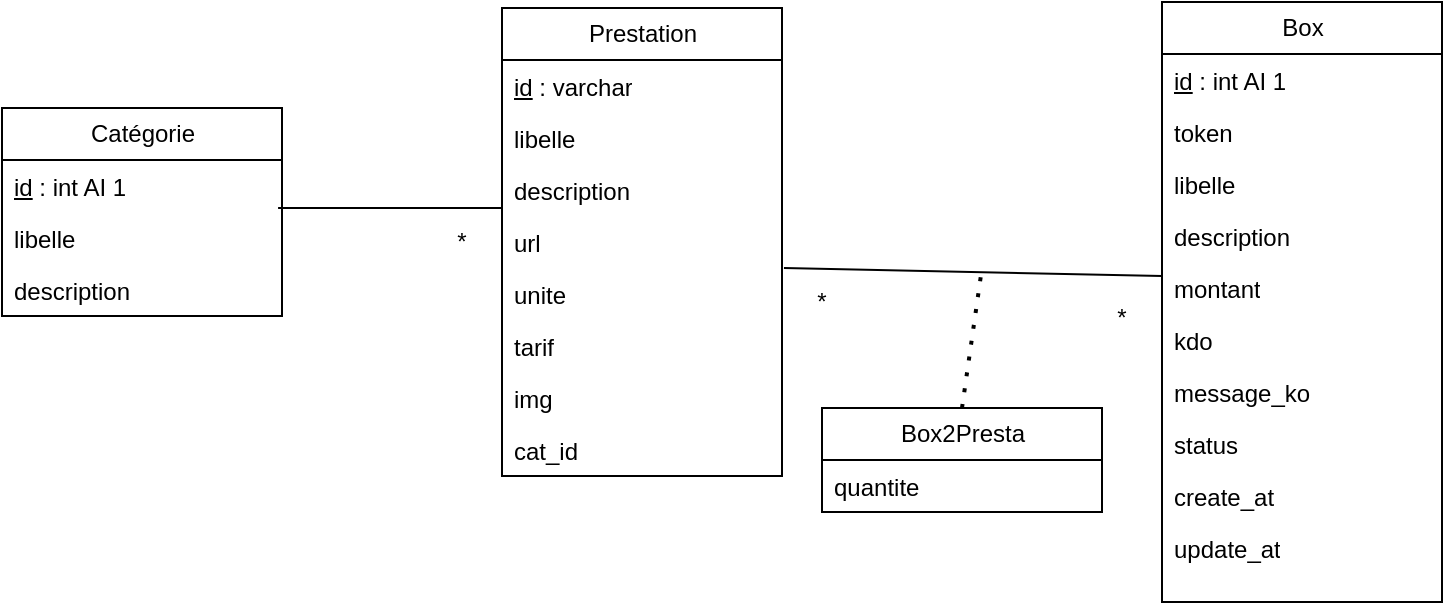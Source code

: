 <mxfile version="21.0.2" type="github">
  <diagram name="Page-1" id="uHq7ZMOV1JzBJX27AKLO">
    <mxGraphModel dx="1904" dy="634" grid="1" gridSize="10" guides="1" tooltips="1" connect="1" arrows="1" fold="1" page="1" pageScale="1" pageWidth="850" pageHeight="1100" math="0" shadow="0">
      <root>
        <mxCell id="0" />
        <mxCell id="1" parent="0" />
        <mxCell id="3xVbttgv4oxEVpU0UjcL-1" value="&lt;div&gt;Box2Presta&lt;/div&gt;" style="swimlane;fontStyle=0;childLayout=stackLayout;horizontal=1;startSize=26;fillColor=none;horizontalStack=0;resizeParent=1;resizeParentMax=0;resizeLast=0;collapsible=1;marginBottom=0;html=1;" vertex="1" parent="1">
          <mxGeometry x="310" y="290" width="140" height="52" as="geometry" />
        </mxCell>
        <mxCell id="3xVbttgv4oxEVpU0UjcL-4" value="quantite" style="text;strokeColor=none;fillColor=none;align=left;verticalAlign=top;spacingLeft=4;spacingRight=4;overflow=hidden;rotatable=0;points=[[0,0.5],[1,0.5]];portConstraint=eastwest;whiteSpace=wrap;html=1;" vertex="1" parent="3xVbttgv4oxEVpU0UjcL-1">
          <mxGeometry y="26" width="140" height="26" as="geometry" />
        </mxCell>
        <mxCell id="3xVbttgv4oxEVpU0UjcL-5" value="&lt;div&gt;Box&lt;/div&gt;" style="swimlane;fontStyle=0;childLayout=stackLayout;horizontal=1;startSize=26;fillColor=none;horizontalStack=0;resizeParent=1;resizeParentMax=0;resizeLast=0;collapsible=1;marginBottom=0;html=1;" vertex="1" parent="1">
          <mxGeometry x="480" y="87" width="140" height="300" as="geometry" />
        </mxCell>
        <mxCell id="3xVbttgv4oxEVpU0UjcL-6" value="&lt;u&gt;id&lt;/u&gt; : int AI 1" style="text;strokeColor=none;fillColor=none;align=left;verticalAlign=top;spacingLeft=4;spacingRight=4;overflow=hidden;rotatable=0;points=[[0,0.5],[1,0.5]];portConstraint=eastwest;whiteSpace=wrap;html=1;" vertex="1" parent="3xVbttgv4oxEVpU0UjcL-5">
          <mxGeometry y="26" width="140" height="26" as="geometry" />
        </mxCell>
        <mxCell id="3xVbttgv4oxEVpU0UjcL-7" value="token" style="text;strokeColor=none;fillColor=none;align=left;verticalAlign=top;spacingLeft=4;spacingRight=4;overflow=hidden;rotatable=0;points=[[0,0.5],[1,0.5]];portConstraint=eastwest;whiteSpace=wrap;html=1;" vertex="1" parent="3xVbttgv4oxEVpU0UjcL-5">
          <mxGeometry y="52" width="140" height="26" as="geometry" />
        </mxCell>
        <mxCell id="3xVbttgv4oxEVpU0UjcL-14" value="libelle" style="text;strokeColor=none;fillColor=none;align=left;verticalAlign=top;spacingLeft=4;spacingRight=4;overflow=hidden;rotatable=0;points=[[0,0.5],[1,0.5]];portConstraint=eastwest;whiteSpace=wrap;html=1;" vertex="1" parent="3xVbttgv4oxEVpU0UjcL-5">
          <mxGeometry y="78" width="140" height="26" as="geometry" />
        </mxCell>
        <mxCell id="3xVbttgv4oxEVpU0UjcL-16" value="description" style="text;strokeColor=none;fillColor=none;align=left;verticalAlign=top;spacingLeft=4;spacingRight=4;overflow=hidden;rotatable=0;points=[[0,0.5],[1,0.5]];portConstraint=eastwest;whiteSpace=wrap;html=1;" vertex="1" parent="3xVbttgv4oxEVpU0UjcL-5">
          <mxGeometry y="104" width="140" height="26" as="geometry" />
        </mxCell>
        <mxCell id="3xVbttgv4oxEVpU0UjcL-17" value="montant" style="text;strokeColor=none;fillColor=none;align=left;verticalAlign=top;spacingLeft=4;spacingRight=4;overflow=hidden;rotatable=0;points=[[0,0.5],[1,0.5]];portConstraint=eastwest;whiteSpace=wrap;html=1;" vertex="1" parent="3xVbttgv4oxEVpU0UjcL-5">
          <mxGeometry y="130" width="140" height="26" as="geometry" />
        </mxCell>
        <mxCell id="3xVbttgv4oxEVpU0UjcL-18" value="kdo" style="text;strokeColor=none;fillColor=none;align=left;verticalAlign=top;spacingLeft=4;spacingRight=4;overflow=hidden;rotatable=0;points=[[0,0.5],[1,0.5]];portConstraint=eastwest;whiteSpace=wrap;html=1;" vertex="1" parent="3xVbttgv4oxEVpU0UjcL-5">
          <mxGeometry y="156" width="140" height="26" as="geometry" />
        </mxCell>
        <mxCell id="3xVbttgv4oxEVpU0UjcL-19" value="message_ko" style="text;strokeColor=none;fillColor=none;align=left;verticalAlign=top;spacingLeft=4;spacingRight=4;overflow=hidden;rotatable=0;points=[[0,0.5],[1,0.5]];portConstraint=eastwest;whiteSpace=wrap;html=1;" vertex="1" parent="3xVbttgv4oxEVpU0UjcL-5">
          <mxGeometry y="182" width="140" height="26" as="geometry" />
        </mxCell>
        <mxCell id="3xVbttgv4oxEVpU0UjcL-20" value="status" style="text;strokeColor=none;fillColor=none;align=left;verticalAlign=top;spacingLeft=4;spacingRight=4;overflow=hidden;rotatable=0;points=[[0,0.5],[1,0.5]];portConstraint=eastwest;whiteSpace=wrap;html=1;" vertex="1" parent="3xVbttgv4oxEVpU0UjcL-5">
          <mxGeometry y="208" width="140" height="26" as="geometry" />
        </mxCell>
        <mxCell id="3xVbttgv4oxEVpU0UjcL-21" value="create_at" style="text;strokeColor=none;fillColor=none;align=left;verticalAlign=top;spacingLeft=4;spacingRight=4;overflow=hidden;rotatable=0;points=[[0,0.5],[1,0.5]];portConstraint=eastwest;whiteSpace=wrap;html=1;" vertex="1" parent="3xVbttgv4oxEVpU0UjcL-5">
          <mxGeometry y="234" width="140" height="26" as="geometry" />
        </mxCell>
        <mxCell id="3xVbttgv4oxEVpU0UjcL-8" value="update_at" style="text;strokeColor=none;fillColor=none;align=left;verticalAlign=top;spacingLeft=4;spacingRight=4;overflow=hidden;rotatable=0;points=[[0,0.5],[1,0.5]];portConstraint=eastwest;whiteSpace=wrap;html=1;" vertex="1" parent="3xVbttgv4oxEVpU0UjcL-5">
          <mxGeometry y="260" width="140" height="40" as="geometry" />
        </mxCell>
        <mxCell id="3xVbttgv4oxEVpU0UjcL-22" value="Catégorie" style="swimlane;fontStyle=0;childLayout=stackLayout;horizontal=1;startSize=26;fillColor=none;horizontalStack=0;resizeParent=1;resizeParentMax=0;resizeLast=0;collapsible=1;marginBottom=0;html=1;" vertex="1" parent="1">
          <mxGeometry x="-100" y="140" width="140" height="104" as="geometry" />
        </mxCell>
        <mxCell id="3xVbttgv4oxEVpU0UjcL-23" value="&lt;u&gt;id&lt;/u&gt; : int AI 1" style="text;strokeColor=none;fillColor=none;align=left;verticalAlign=top;spacingLeft=4;spacingRight=4;overflow=hidden;rotatable=0;points=[[0,0.5],[1,0.5]];portConstraint=eastwest;whiteSpace=wrap;html=1;" vertex="1" parent="3xVbttgv4oxEVpU0UjcL-22">
          <mxGeometry y="26" width="140" height="26" as="geometry" />
        </mxCell>
        <mxCell id="3xVbttgv4oxEVpU0UjcL-24" value="libelle" style="text;strokeColor=none;fillColor=none;align=left;verticalAlign=top;spacingLeft=4;spacingRight=4;overflow=hidden;rotatable=0;points=[[0,0.5],[1,0.5]];portConstraint=eastwest;whiteSpace=wrap;html=1;" vertex="1" parent="3xVbttgv4oxEVpU0UjcL-22">
          <mxGeometry y="52" width="140" height="26" as="geometry" />
        </mxCell>
        <mxCell id="3xVbttgv4oxEVpU0UjcL-25" value="description" style="text;strokeColor=none;fillColor=none;align=left;verticalAlign=top;spacingLeft=4;spacingRight=4;overflow=hidden;rotatable=0;points=[[0,0.5],[1,0.5]];portConstraint=eastwest;whiteSpace=wrap;html=1;" vertex="1" parent="3xVbttgv4oxEVpU0UjcL-22">
          <mxGeometry y="78" width="140" height="26" as="geometry" />
        </mxCell>
        <mxCell id="3xVbttgv4oxEVpU0UjcL-26" value="Prestation" style="swimlane;fontStyle=0;childLayout=stackLayout;horizontal=1;startSize=26;fillColor=none;horizontalStack=0;resizeParent=1;resizeParentMax=0;resizeLast=0;collapsible=1;marginBottom=0;html=1;" vertex="1" parent="1">
          <mxGeometry x="150" y="90" width="140" height="234" as="geometry" />
        </mxCell>
        <mxCell id="3xVbttgv4oxEVpU0UjcL-27" value="&lt;u&gt;id&lt;/u&gt; : varchar" style="text;strokeColor=none;fillColor=none;align=left;verticalAlign=top;spacingLeft=4;spacingRight=4;overflow=hidden;rotatable=0;points=[[0,0.5],[1,0.5]];portConstraint=eastwest;whiteSpace=wrap;html=1;" vertex="1" parent="3xVbttgv4oxEVpU0UjcL-26">
          <mxGeometry y="26" width="140" height="26" as="geometry" />
        </mxCell>
        <mxCell id="3xVbttgv4oxEVpU0UjcL-28" value="libelle" style="text;strokeColor=none;fillColor=none;align=left;verticalAlign=top;spacingLeft=4;spacingRight=4;overflow=hidden;rotatable=0;points=[[0,0.5],[1,0.5]];portConstraint=eastwest;whiteSpace=wrap;html=1;" vertex="1" parent="3xVbttgv4oxEVpU0UjcL-26">
          <mxGeometry y="52" width="140" height="26" as="geometry" />
        </mxCell>
        <mxCell id="3xVbttgv4oxEVpU0UjcL-29" value="description" style="text;strokeColor=none;fillColor=none;align=left;verticalAlign=top;spacingLeft=4;spacingRight=4;overflow=hidden;rotatable=0;points=[[0,0.5],[1,0.5]];portConstraint=eastwest;whiteSpace=wrap;html=1;" vertex="1" parent="3xVbttgv4oxEVpU0UjcL-26">
          <mxGeometry y="78" width="140" height="26" as="geometry" />
        </mxCell>
        <mxCell id="3xVbttgv4oxEVpU0UjcL-30" value="url" style="text;strokeColor=none;fillColor=none;align=left;verticalAlign=top;spacingLeft=4;spacingRight=4;overflow=hidden;rotatable=0;points=[[0,0.5],[1,0.5]];portConstraint=eastwest;whiteSpace=wrap;html=1;" vertex="1" parent="3xVbttgv4oxEVpU0UjcL-26">
          <mxGeometry y="104" width="140" height="26" as="geometry" />
        </mxCell>
        <mxCell id="3xVbttgv4oxEVpU0UjcL-31" value="unite" style="text;strokeColor=none;fillColor=none;align=left;verticalAlign=top;spacingLeft=4;spacingRight=4;overflow=hidden;rotatable=0;points=[[0,0.5],[1,0.5]];portConstraint=eastwest;whiteSpace=wrap;html=1;" vertex="1" parent="3xVbttgv4oxEVpU0UjcL-26">
          <mxGeometry y="130" width="140" height="26" as="geometry" />
        </mxCell>
        <mxCell id="3xVbttgv4oxEVpU0UjcL-33" value="tarif" style="text;strokeColor=none;fillColor=none;align=left;verticalAlign=top;spacingLeft=4;spacingRight=4;overflow=hidden;rotatable=0;points=[[0,0.5],[1,0.5]];portConstraint=eastwest;whiteSpace=wrap;html=1;" vertex="1" parent="3xVbttgv4oxEVpU0UjcL-26">
          <mxGeometry y="156" width="140" height="26" as="geometry" />
        </mxCell>
        <mxCell id="3xVbttgv4oxEVpU0UjcL-34" value="img" style="text;strokeColor=none;fillColor=none;align=left;verticalAlign=top;spacingLeft=4;spacingRight=4;overflow=hidden;rotatable=0;points=[[0,0.5],[1,0.5]];portConstraint=eastwest;whiteSpace=wrap;html=1;" vertex="1" parent="3xVbttgv4oxEVpU0UjcL-26">
          <mxGeometry y="182" width="140" height="26" as="geometry" />
        </mxCell>
        <mxCell id="3xVbttgv4oxEVpU0UjcL-32" value="cat_id" style="text;strokeColor=none;fillColor=none;align=left;verticalAlign=top;spacingLeft=4;spacingRight=4;overflow=hidden;rotatable=0;points=[[0,0.5],[1,0.5]];portConstraint=eastwest;whiteSpace=wrap;html=1;" vertex="1" parent="3xVbttgv4oxEVpU0UjcL-26">
          <mxGeometry y="208" width="140" height="26" as="geometry" />
        </mxCell>
        <mxCell id="3xVbttgv4oxEVpU0UjcL-37" value="" style="endArrow=none;html=1;rounded=0;exitX=1.007;exitY=0;exitDx=0;exitDy=0;exitPerimeter=0;entryX=0;entryY=0.269;entryDx=0;entryDy=0;entryPerimeter=0;" edge="1" parent="1" source="3xVbttgv4oxEVpU0UjcL-31" target="3xVbttgv4oxEVpU0UjcL-17">
          <mxGeometry width="50" height="50" relative="1" as="geometry">
            <mxPoint x="420" y="270" as="sourcePoint" />
            <mxPoint x="470" y="220" as="targetPoint" />
          </mxGeometry>
        </mxCell>
        <mxCell id="3xVbttgv4oxEVpU0UjcL-39" value="" style="endArrow=none;html=1;rounded=0;exitX=0.986;exitY=-0.077;exitDx=0;exitDy=0;exitPerimeter=0;" edge="1" parent="1" source="3xVbttgv4oxEVpU0UjcL-24">
          <mxGeometry width="50" height="50" relative="1" as="geometry">
            <mxPoint x="100" y="240" as="sourcePoint" />
            <mxPoint x="150" y="190" as="targetPoint" />
          </mxGeometry>
        </mxCell>
        <mxCell id="3xVbttgv4oxEVpU0UjcL-40" value="*" style="text;html=1;strokeColor=none;fillColor=none;align=center;verticalAlign=middle;whiteSpace=wrap;rounded=0;" vertex="1" parent="1">
          <mxGeometry x="430" y="230" width="60" height="30" as="geometry" />
        </mxCell>
        <mxCell id="3xVbttgv4oxEVpU0UjcL-42" value="*" style="text;html=1;strokeColor=none;fillColor=none;align=center;verticalAlign=middle;whiteSpace=wrap;rounded=0;" vertex="1" parent="1">
          <mxGeometry x="280" y="222" width="60" height="30" as="geometry" />
        </mxCell>
        <mxCell id="3xVbttgv4oxEVpU0UjcL-43" value="*" style="text;html=1;strokeColor=none;fillColor=none;align=center;verticalAlign=middle;whiteSpace=wrap;rounded=0;" vertex="1" parent="1">
          <mxGeometry x="100" y="192" width="60" height="30" as="geometry" />
        </mxCell>
        <mxCell id="3xVbttgv4oxEVpU0UjcL-45" value="" style="endArrow=none;dashed=1;html=1;dashPattern=1 3;strokeWidth=2;rounded=0;" edge="1" parent="1">
          <mxGeometry width="50" height="50" relative="1" as="geometry">
            <mxPoint x="380" y="290" as="sourcePoint" />
            <mxPoint x="390" y="220" as="targetPoint" />
          </mxGeometry>
        </mxCell>
      </root>
    </mxGraphModel>
  </diagram>
</mxfile>
